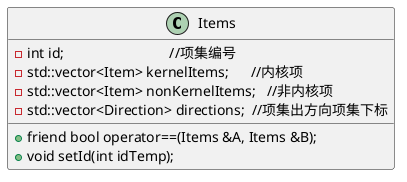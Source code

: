 @startuml

class Items {
    -int id;                             //项集编号
    -std::vector<Item> kernelItems;      //内核项
    -std::vector<Item> nonKernelItems;   //非内核项
    -std::vector<Direction> directions;  //项集出方向项集下标
    +friend bool operator==(Items &A, Items &B);
    +void setId(int idTemp);
}

@enduml